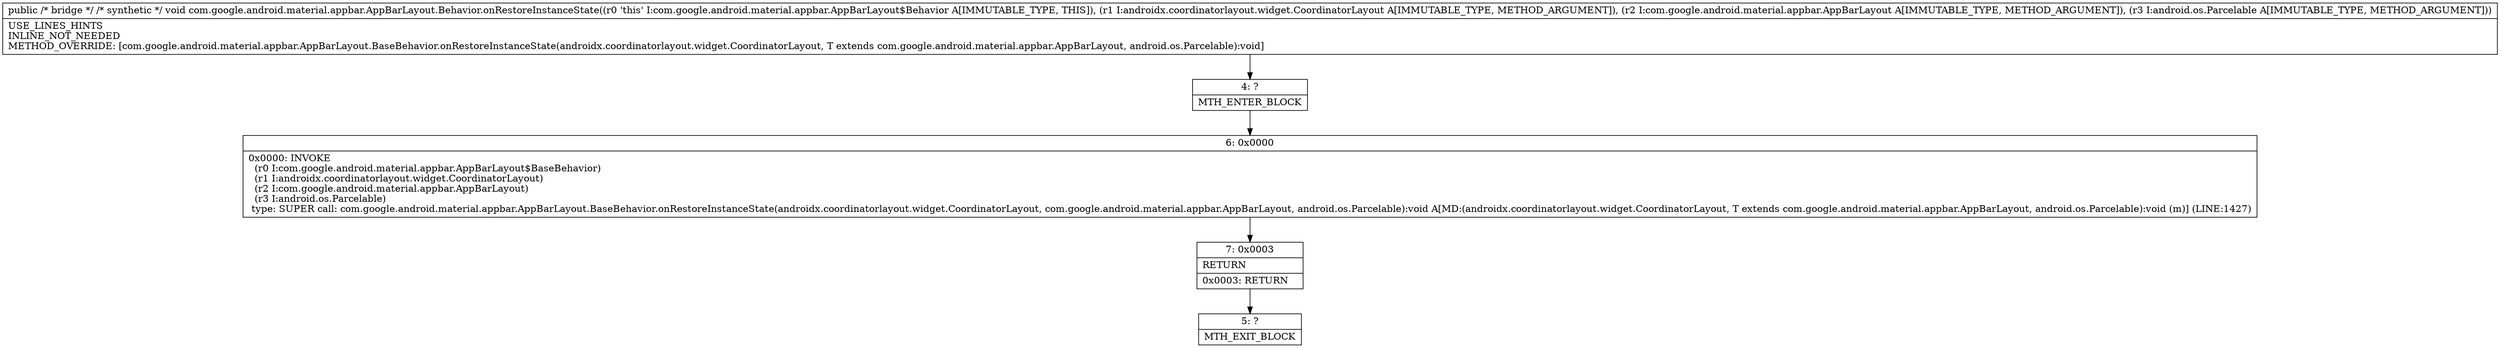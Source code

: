 digraph "CFG forcom.google.android.material.appbar.AppBarLayout.Behavior.onRestoreInstanceState(Landroidx\/coordinatorlayout\/widget\/CoordinatorLayout;Lcom\/google\/android\/material\/appbar\/AppBarLayout;Landroid\/os\/Parcelable;)V" {
Node_4 [shape=record,label="{4\:\ ?|MTH_ENTER_BLOCK\l}"];
Node_6 [shape=record,label="{6\:\ 0x0000|0x0000: INVOKE  \l  (r0 I:com.google.android.material.appbar.AppBarLayout$BaseBehavior)\l  (r1 I:androidx.coordinatorlayout.widget.CoordinatorLayout)\l  (r2 I:com.google.android.material.appbar.AppBarLayout)\l  (r3 I:android.os.Parcelable)\l type: SUPER call: com.google.android.material.appbar.AppBarLayout.BaseBehavior.onRestoreInstanceState(androidx.coordinatorlayout.widget.CoordinatorLayout, com.google.android.material.appbar.AppBarLayout, android.os.Parcelable):void A[MD:(androidx.coordinatorlayout.widget.CoordinatorLayout, T extends com.google.android.material.appbar.AppBarLayout, android.os.Parcelable):void (m)] (LINE:1427)\l}"];
Node_7 [shape=record,label="{7\:\ 0x0003|RETURN\l|0x0003: RETURN   \l}"];
Node_5 [shape=record,label="{5\:\ ?|MTH_EXIT_BLOCK\l}"];
MethodNode[shape=record,label="{public \/* bridge *\/ \/* synthetic *\/ void com.google.android.material.appbar.AppBarLayout.Behavior.onRestoreInstanceState((r0 'this' I:com.google.android.material.appbar.AppBarLayout$Behavior A[IMMUTABLE_TYPE, THIS]), (r1 I:androidx.coordinatorlayout.widget.CoordinatorLayout A[IMMUTABLE_TYPE, METHOD_ARGUMENT]), (r2 I:com.google.android.material.appbar.AppBarLayout A[IMMUTABLE_TYPE, METHOD_ARGUMENT]), (r3 I:android.os.Parcelable A[IMMUTABLE_TYPE, METHOD_ARGUMENT]))  | USE_LINES_HINTS\lINLINE_NOT_NEEDED\lMETHOD_OVERRIDE: [com.google.android.material.appbar.AppBarLayout.BaseBehavior.onRestoreInstanceState(androidx.coordinatorlayout.widget.CoordinatorLayout, T extends com.google.android.material.appbar.AppBarLayout, android.os.Parcelable):void]\l}"];
MethodNode -> Node_4;Node_4 -> Node_6;
Node_6 -> Node_7;
Node_7 -> Node_5;
}

